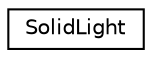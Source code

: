 digraph G
{
  edge [fontname="Helvetica",fontsize="10",labelfontname="Helvetica",labelfontsize="10"];
  node [fontname="Helvetica",fontsize="10",shape=record];
  rankdir=LR;
  Node1 [label="SolidLight",height=0.2,width=0.4,color="black", fillcolor="white", style="filled",URL="$d0/d2d/structSolidLight.html"];
}
